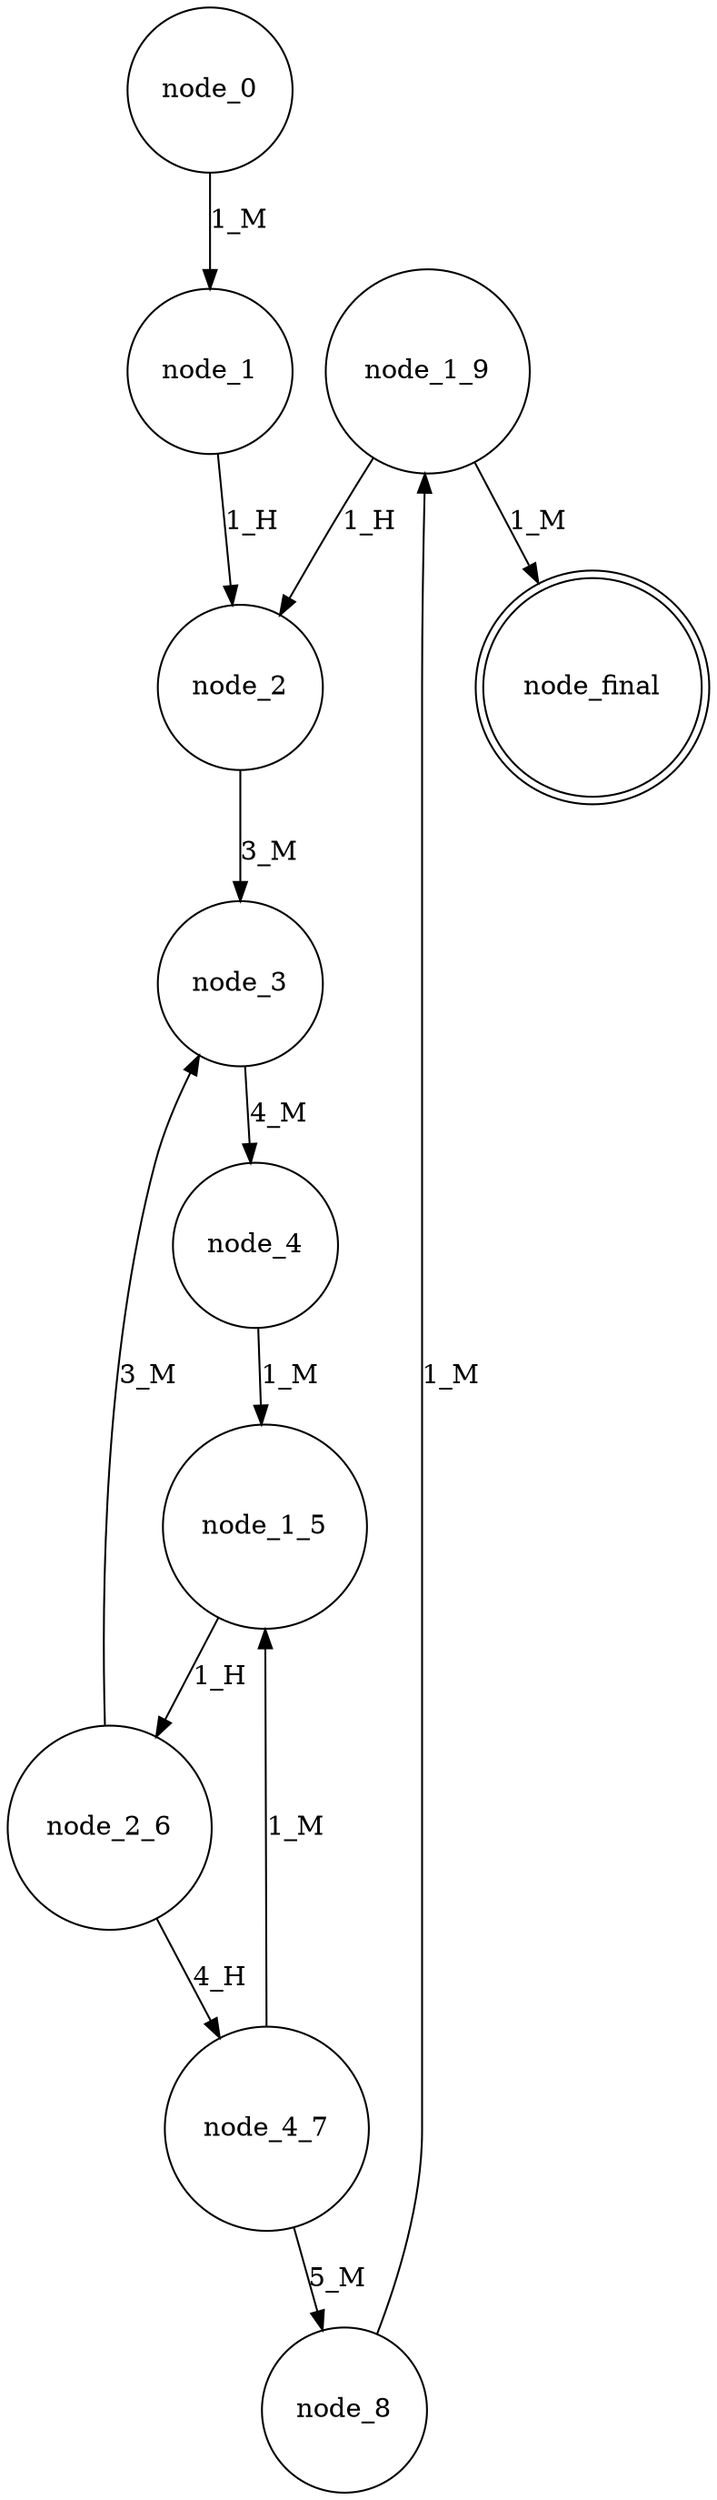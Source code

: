 digraph automaton {
  node [shape = doublecircle]; node_final;
  node [shape = circle]
  node_0 -> node_1 [label="1_M"]
  node_1 -> node_2 [label="1_H"]
  node_1_5 -> node_2_6 [label="1_H"]
  node_1_9 -> node_2 [label="1_H"]
  node_1_9 -> node_final [label="1_M"]
  node_2 -> node_3 [label="3_M"]
  node_2_6 -> node_3 [label="3_M"]
  node_2_6 -> node_4_7 [label="4_H"]
  node_3 -> node_4 [label="4_M"]
  node_4 -> node_1_5 [label="1_M"]
  node_4_7 -> node_1_5 [label="1_M"]
  node_4_7 -> node_8 [label="5_M"]
  node_8 -> node_1_9 [label="1_M"]
}
